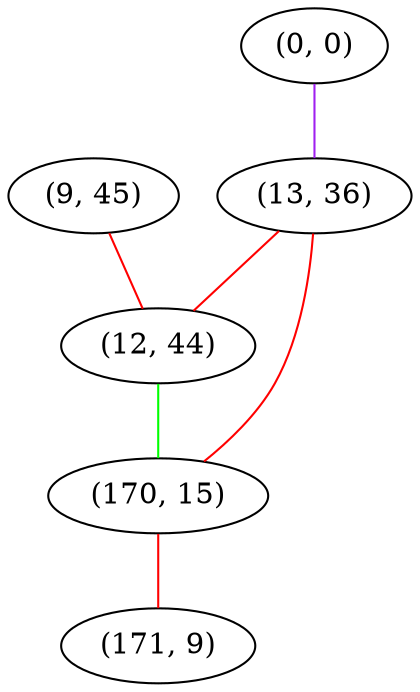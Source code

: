 graph "" {
"(9, 45)";
"(0, 0)";
"(13, 36)";
"(12, 44)";
"(170, 15)";
"(171, 9)";
"(9, 45)" -- "(12, 44)"  [color=red, key=0, weight=1];
"(0, 0)" -- "(13, 36)"  [color=purple, key=0, weight=4];
"(13, 36)" -- "(170, 15)"  [color=red, key=0, weight=1];
"(13, 36)" -- "(12, 44)"  [color=red, key=0, weight=1];
"(12, 44)" -- "(170, 15)"  [color=green, key=0, weight=2];
"(170, 15)" -- "(171, 9)"  [color=red, key=0, weight=1];
}
